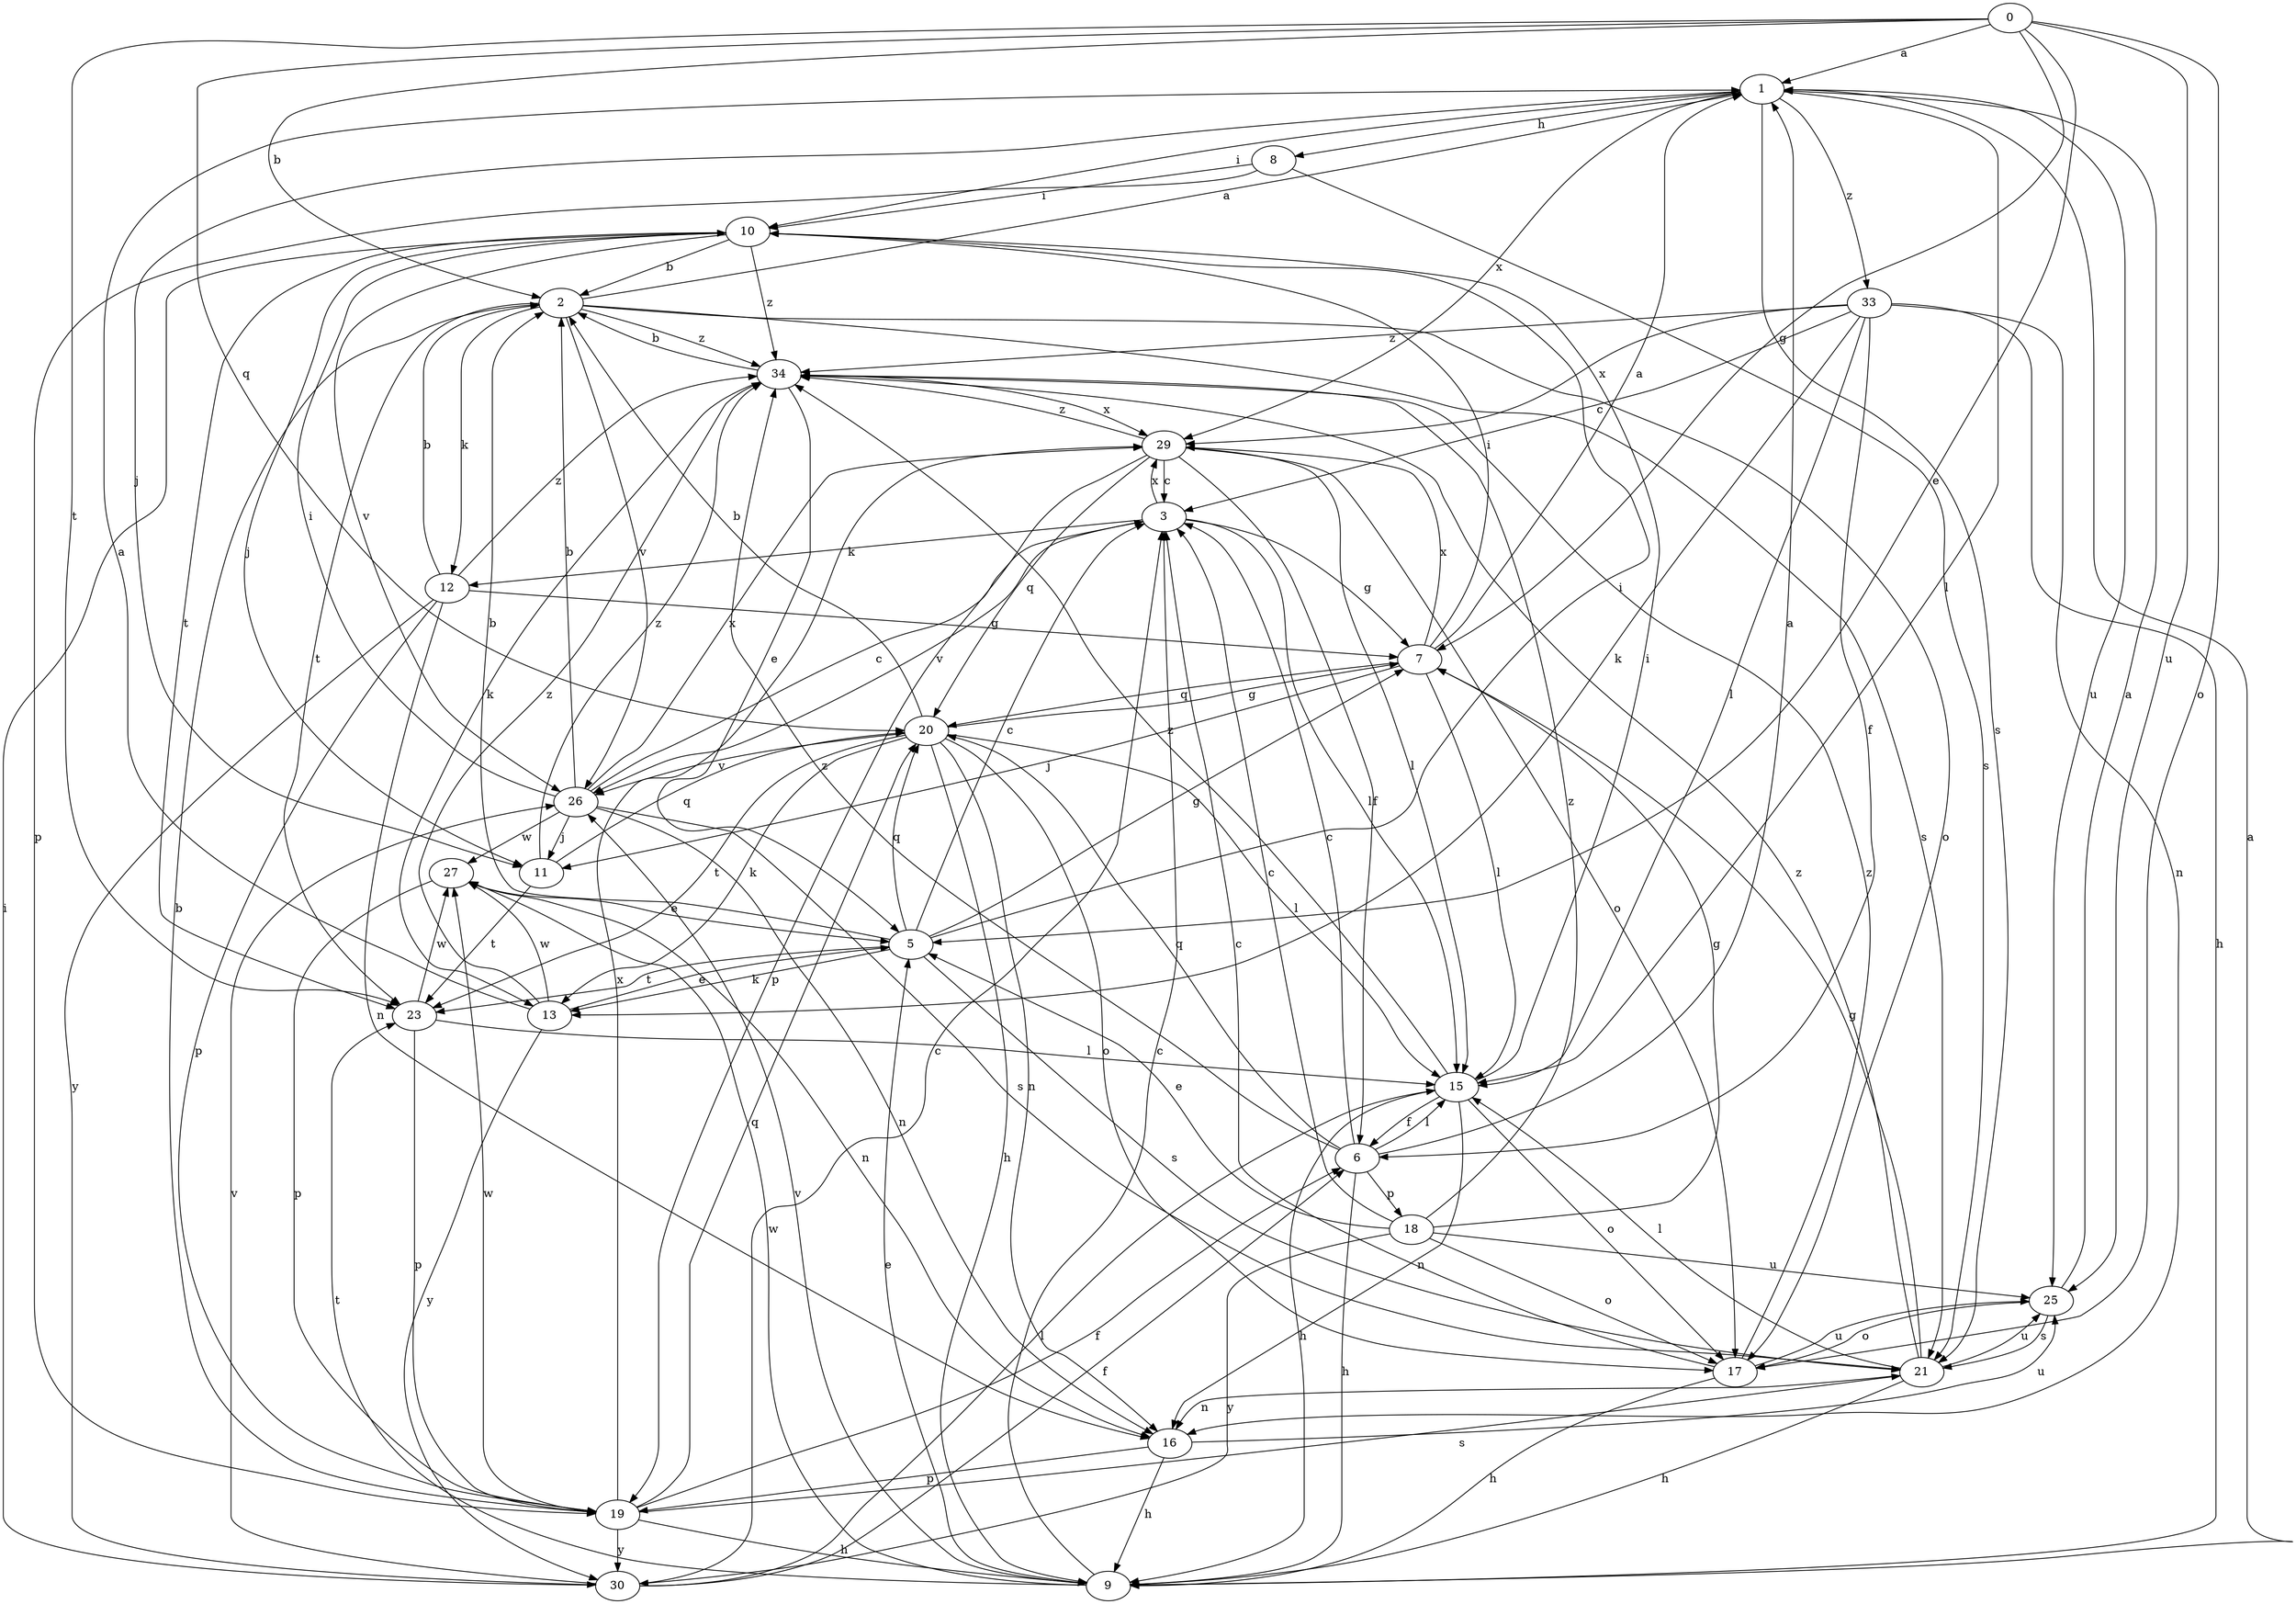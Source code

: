 strict digraph  {
0;
1;
2;
3;
5;
6;
7;
8;
9;
10;
11;
12;
13;
15;
16;
17;
18;
19;
20;
21;
23;
25;
26;
27;
29;
30;
33;
34;
0 -> 1  [label=a];
0 -> 2  [label=b];
0 -> 5  [label=e];
0 -> 7  [label=g];
0 -> 17  [label=o];
0 -> 20  [label=q];
0 -> 23  [label=t];
0 -> 25  [label=u];
1 -> 8  [label=h];
1 -> 10  [label=i];
1 -> 11  [label=j];
1 -> 15  [label=l];
1 -> 21  [label=s];
1 -> 25  [label=u];
1 -> 29  [label=x];
1 -> 33  [label=z];
2 -> 1  [label=a];
2 -> 12  [label=k];
2 -> 17  [label=o];
2 -> 21  [label=s];
2 -> 23  [label=t];
2 -> 26  [label=v];
2 -> 34  [label=z];
3 -> 7  [label=g];
3 -> 12  [label=k];
3 -> 15  [label=l];
3 -> 26  [label=v];
3 -> 29  [label=x];
5 -> 2  [label=b];
5 -> 3  [label=c];
5 -> 7  [label=g];
5 -> 10  [label=i];
5 -> 13  [label=k];
5 -> 20  [label=q];
5 -> 21  [label=s];
5 -> 23  [label=t];
6 -> 1  [label=a];
6 -> 3  [label=c];
6 -> 9  [label=h];
6 -> 15  [label=l];
6 -> 18  [label=p];
6 -> 20  [label=q];
6 -> 34  [label=z];
7 -> 1  [label=a];
7 -> 10  [label=i];
7 -> 11  [label=j];
7 -> 15  [label=l];
7 -> 20  [label=q];
7 -> 29  [label=x];
8 -> 10  [label=i];
8 -> 19  [label=p];
8 -> 21  [label=s];
9 -> 1  [label=a];
9 -> 3  [label=c];
9 -> 5  [label=e];
9 -> 23  [label=t];
9 -> 26  [label=v];
9 -> 27  [label=w];
10 -> 2  [label=b];
10 -> 11  [label=j];
10 -> 23  [label=t];
10 -> 26  [label=v];
10 -> 34  [label=z];
11 -> 20  [label=q];
11 -> 23  [label=t];
11 -> 34  [label=z];
12 -> 2  [label=b];
12 -> 7  [label=g];
12 -> 16  [label=n];
12 -> 19  [label=p];
12 -> 30  [label=y];
12 -> 34  [label=z];
13 -> 1  [label=a];
13 -> 5  [label=e];
13 -> 27  [label=w];
13 -> 30  [label=y];
13 -> 34  [label=z];
15 -> 6  [label=f];
15 -> 9  [label=h];
15 -> 10  [label=i];
15 -> 16  [label=n];
15 -> 17  [label=o];
15 -> 34  [label=z];
16 -> 9  [label=h];
16 -> 19  [label=p];
16 -> 25  [label=u];
17 -> 3  [label=c];
17 -> 9  [label=h];
17 -> 25  [label=u];
17 -> 34  [label=z];
18 -> 3  [label=c];
18 -> 5  [label=e];
18 -> 7  [label=g];
18 -> 17  [label=o];
18 -> 25  [label=u];
18 -> 30  [label=y];
18 -> 34  [label=z];
19 -> 2  [label=b];
19 -> 6  [label=f];
19 -> 9  [label=h];
19 -> 20  [label=q];
19 -> 21  [label=s];
19 -> 27  [label=w];
19 -> 29  [label=x];
19 -> 30  [label=y];
20 -> 2  [label=b];
20 -> 7  [label=g];
20 -> 9  [label=h];
20 -> 13  [label=k];
20 -> 15  [label=l];
20 -> 16  [label=n];
20 -> 17  [label=o];
20 -> 23  [label=t];
20 -> 26  [label=v];
21 -> 7  [label=g];
21 -> 9  [label=h];
21 -> 15  [label=l];
21 -> 16  [label=n];
21 -> 25  [label=u];
21 -> 34  [label=z];
23 -> 15  [label=l];
23 -> 19  [label=p];
23 -> 27  [label=w];
25 -> 1  [label=a];
25 -> 17  [label=o];
25 -> 21  [label=s];
26 -> 2  [label=b];
26 -> 3  [label=c];
26 -> 10  [label=i];
26 -> 11  [label=j];
26 -> 16  [label=n];
26 -> 21  [label=s];
26 -> 27  [label=w];
26 -> 29  [label=x];
27 -> 5  [label=e];
27 -> 16  [label=n];
27 -> 19  [label=p];
29 -> 3  [label=c];
29 -> 6  [label=f];
29 -> 15  [label=l];
29 -> 17  [label=o];
29 -> 19  [label=p];
29 -> 20  [label=q];
29 -> 34  [label=z];
30 -> 3  [label=c];
30 -> 6  [label=f];
30 -> 10  [label=i];
30 -> 15  [label=l];
30 -> 26  [label=v];
33 -> 3  [label=c];
33 -> 6  [label=f];
33 -> 9  [label=h];
33 -> 13  [label=k];
33 -> 15  [label=l];
33 -> 16  [label=n];
33 -> 29  [label=x];
33 -> 34  [label=z];
34 -> 2  [label=b];
34 -> 5  [label=e];
34 -> 13  [label=k];
34 -> 29  [label=x];
}
